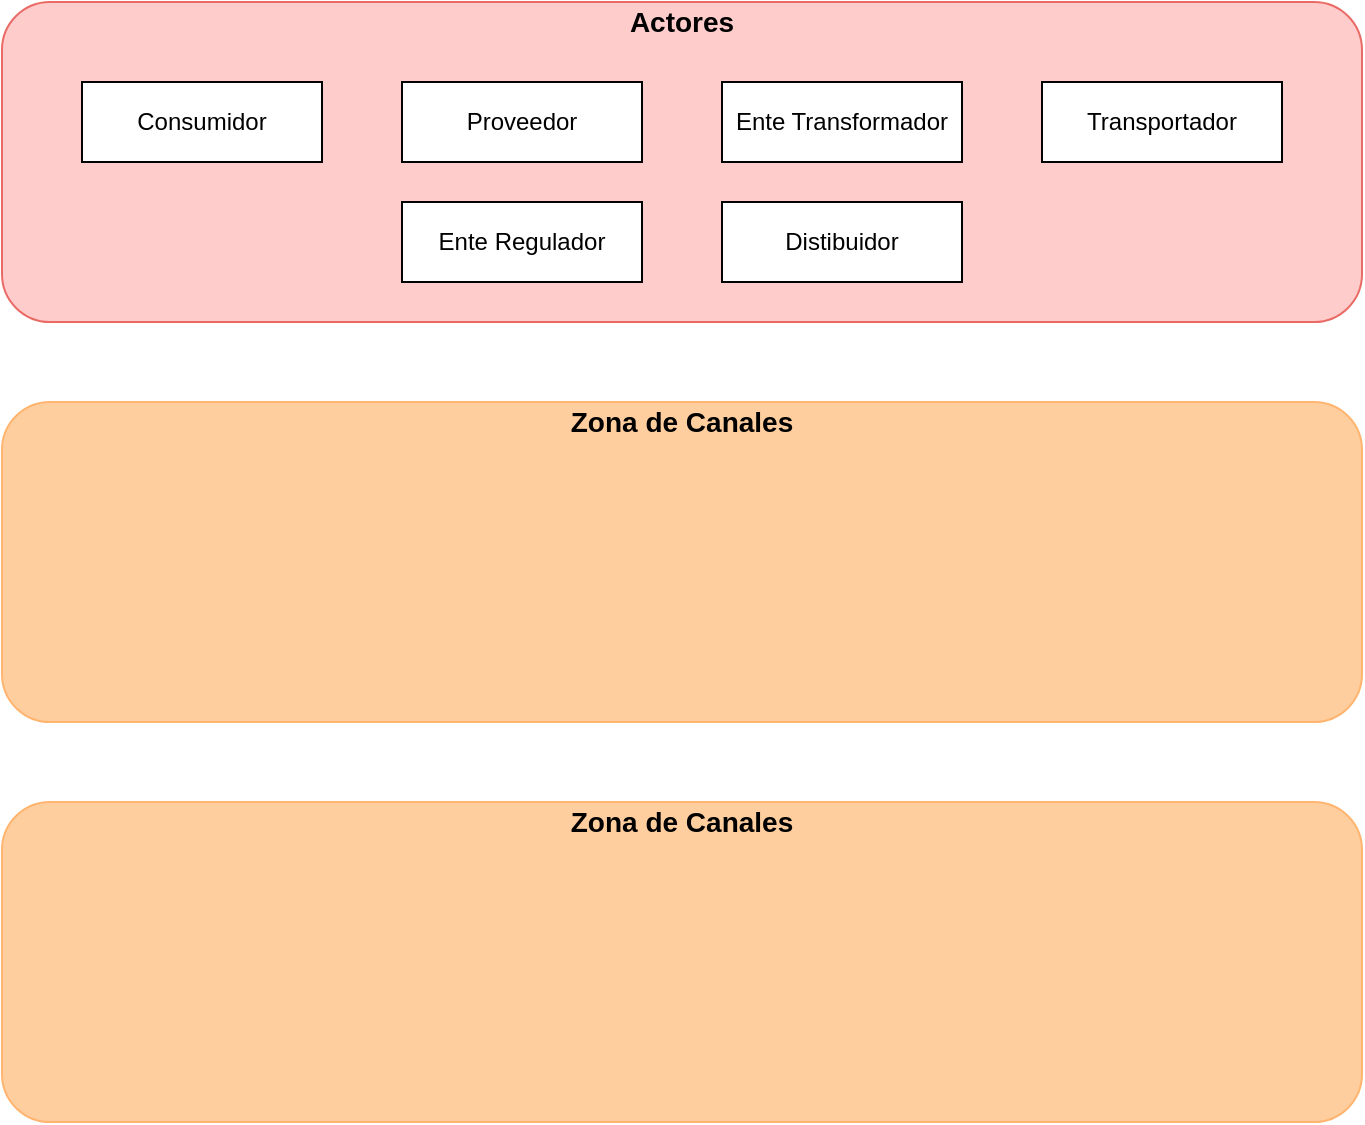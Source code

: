 <mxfile type="github" version="12.7.4"><diagram id="BEaYbOIXPYCLQaLnyWNn" name="Page-1"><mxGraphModel grid="1" dx="1613" dy="760" gridSize="10" guides="1" tooltips="1" connect="1" arrows="1" fold="1" page="1" pageScale="1" pageWidth="827" pageHeight="1169" math="0" shadow="0"><root><mxCell id="0"/><mxCell id="1" parent="0"/><mxCell id="ARJdTBUnzJ5h-dz1QOoY-1" value="" parent="1" style="rounded=1;whiteSpace=wrap;html=1;fillColor=#FFCCCC;strokeColor=#EA6B66;" vertex="1"><mxGeometry as="geometry" x="80" y="40" width="680" height="160"/></mxCell><mxCell id="ARJdTBUnzJ5h-dz1QOoY-2" value="&lt;b&gt;&lt;font style=&quot;font-size: 14px&quot;&gt;Actores&lt;/font&gt;&lt;/b&gt;" parent="1" style="text;html=1;strokeColor=none;fillColor=none;align=center;verticalAlign=middle;whiteSpace=wrap;rounded=0;" vertex="1"><mxGeometry as="geometry" x="400" y="40" width="40" height="20"/></mxCell><mxCell id="ARJdTBUnzJ5h-dz1QOoY-3" value="Consumidor" parent="1" style="rounded=0;whiteSpace=wrap;html=1;strokeColor=#000000;fillColor=#FFFFFF;" vertex="1"><mxGeometry as="geometry" x="120" y="80" width="120" height="40"/></mxCell><mxCell id="ARJdTBUnzJ5h-dz1QOoY-10" value="Proveedor" parent="1" style="rounded=0;whiteSpace=wrap;html=1;strokeColor=#000000;fillColor=#FFFFFF;" vertex="1"><mxGeometry as="geometry" x="280" y="80" width="120" height="40"/></mxCell><mxCell id="ARJdTBUnzJ5h-dz1QOoY-11" value="Ente Transformador" parent="1" style="rounded=0;whiteSpace=wrap;html=1;strokeColor=#000000;fillColor=#FFFFFF;" vertex="1"><mxGeometry as="geometry" x="440" y="80" width="120" height="40"/></mxCell><mxCell id="ARJdTBUnzJ5h-dz1QOoY-12" value="Transportador" parent="1" style="rounded=0;whiteSpace=wrap;html=1;strokeColor=#000000;fillColor=#FFFFFF;" vertex="1"><mxGeometry as="geometry" x="600" y="80" width="120" height="40"/></mxCell><mxCell id="ARJdTBUnzJ5h-dz1QOoY-13" value="Ente Regulador" parent="1" style="rounded=0;whiteSpace=wrap;html=1;strokeColor=#000000;fillColor=#FFFFFF;" vertex="1"><mxGeometry as="geometry" x="280" y="140" width="120" height="40"/></mxCell><mxCell id="ARJdTBUnzJ5h-dz1QOoY-15" value="Distibuidor" parent="1" style="rounded=0;whiteSpace=wrap;html=1;strokeColor=#000000;fillColor=#FFFFFF;" vertex="1"><mxGeometry as="geometry" x="440" y="140" width="120" height="40"/></mxCell><mxCell id="ARJdTBUnzJ5h-dz1QOoY-16" value="" parent="1" style="rounded=1;whiteSpace=wrap;html=1;fillColor=#FFCE9F;strokeColor=#FFB570;" vertex="1"><mxGeometry as="geometry" x="80" y="240" width="680" height="160"/></mxCell><mxCell id="ARJdTBUnzJ5h-dz1QOoY-18" value="&lt;font style=&quot;font-size: 14px&quot;&gt;&lt;b&gt;Zona de Canales&lt;/b&gt;&lt;/font&gt;" parent="1" style="text;html=1;strokeColor=none;fillColor=none;align=center;verticalAlign=middle;whiteSpace=wrap;rounded=0;" vertex="1"><mxGeometry as="geometry" x="360" y="240" width="120" height="20"/></mxCell><mxCell id="ARJdTBUnzJ5h-dz1QOoY-19" value="" parent="1" style="rounded=1;whiteSpace=wrap;html=1;fillColor=#FFCE9F;strokeColor=#FFB570;" vertex="1"><mxGeometry as="geometry" x="80" y="440" width="680" height="160"/></mxCell><mxCell id="ARJdTBUnzJ5h-dz1QOoY-20" value="&lt;font style=&quot;font-size: 14px&quot;&gt;&lt;b&gt;Zona de Canales&lt;/b&gt;&lt;/font&gt;" parent="1" style="text;html=1;strokeColor=none;fillColor=none;align=center;verticalAlign=middle;whiteSpace=wrap;rounded=0;" vertex="1"><mxGeometry as="geometry" x="360" y="440" width="120" height="20"/></mxCell></root></mxGraphModel></diagram></mxfile>